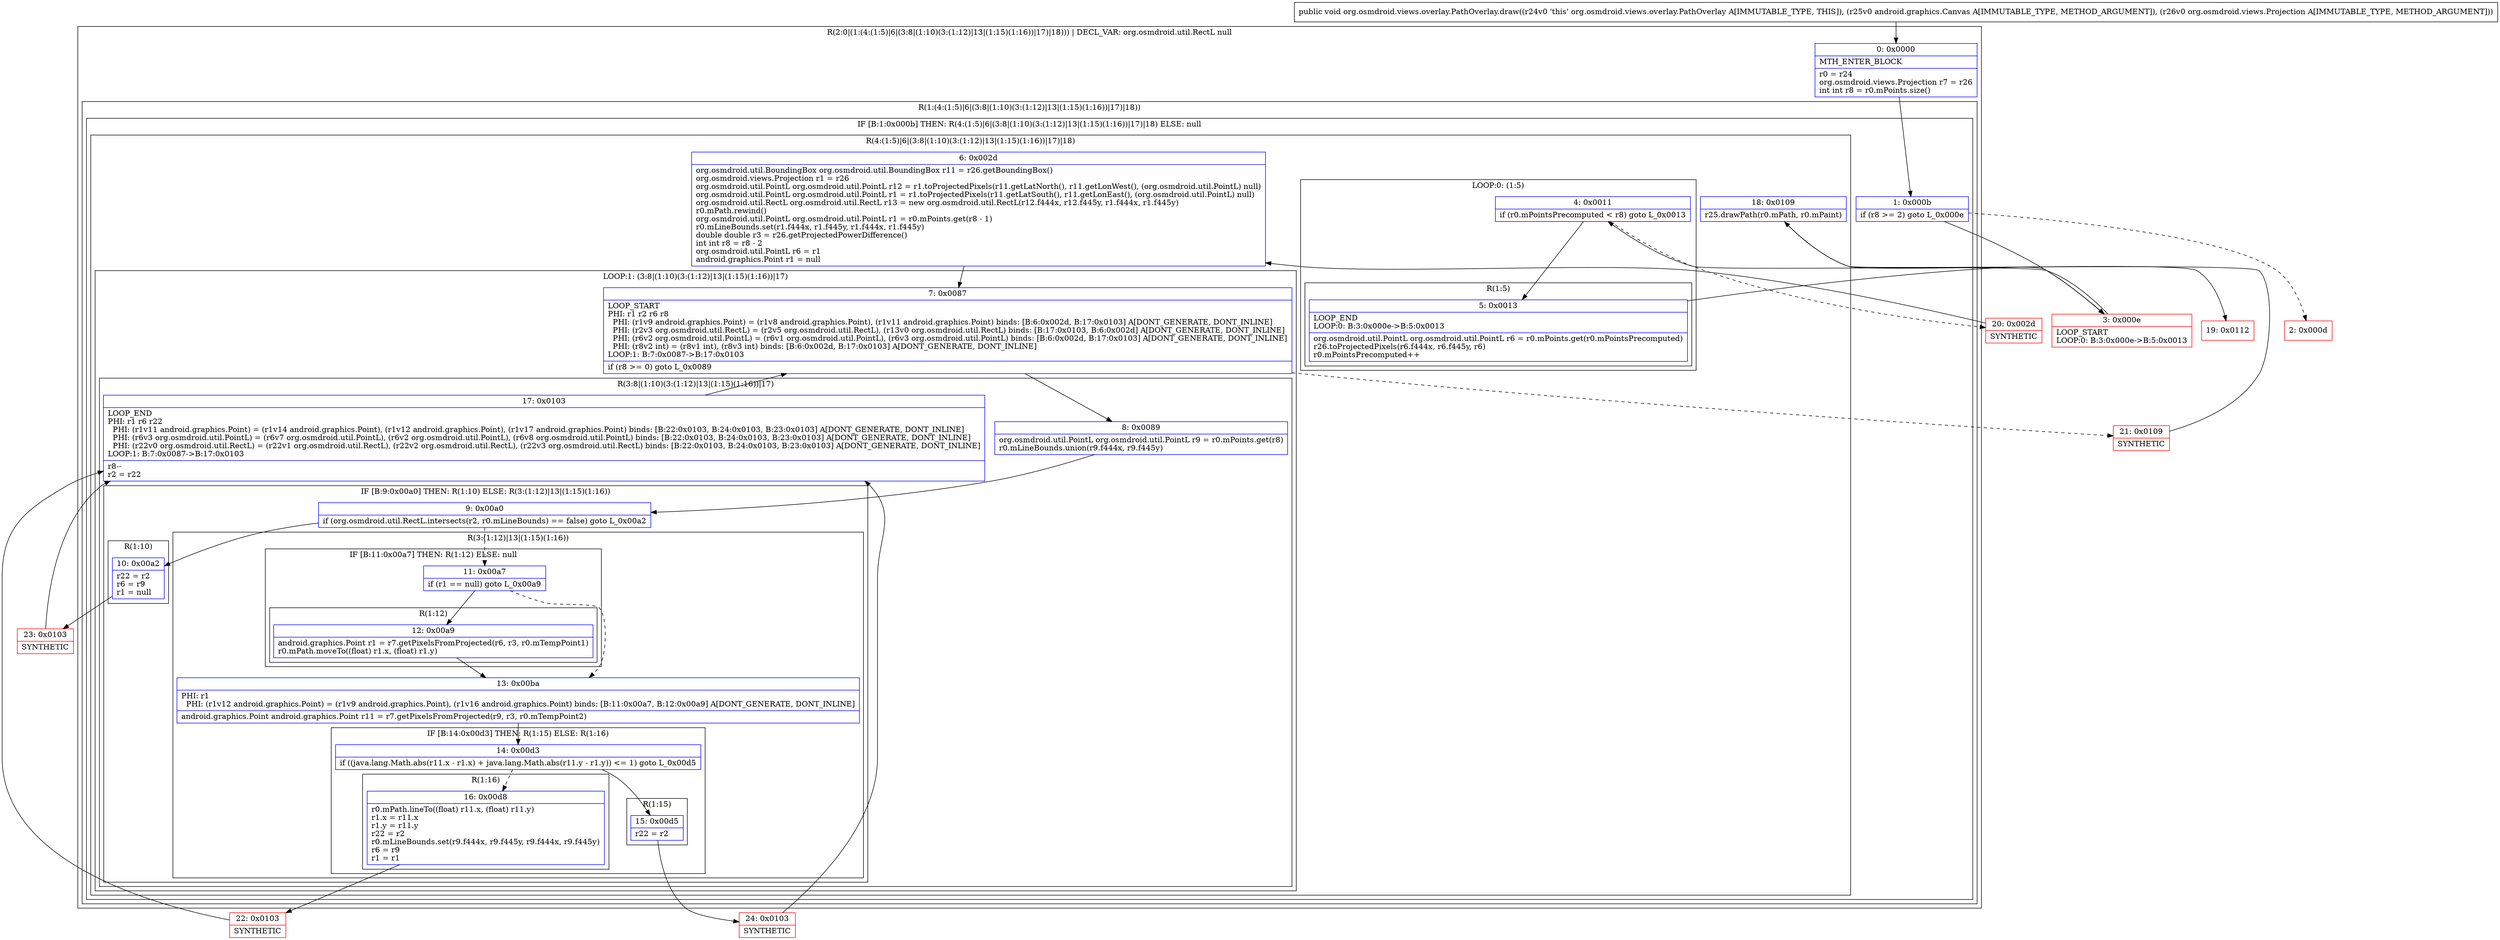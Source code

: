 digraph "CFG fororg.osmdroid.views.overlay.PathOverlay.draw(Landroid\/graphics\/Canvas;Lorg\/osmdroid\/views\/Projection;)V" {
subgraph cluster_Region_204864323 {
label = "R(2:0|(1:(4:(1:5)|6|(3:8|(1:10)(3:(1:12)|13|(1:15)(1:16))|17)|18))) | DECL_VAR: org.osmdroid.util.RectL null\l";
node [shape=record,color=blue];
Node_0 [shape=record,label="{0\:\ 0x0000|MTH_ENTER_BLOCK\l|r0 = r24\lorg.osmdroid.views.Projection r7 = r26\lint int r8 = r0.mPoints.size()\l}"];
subgraph cluster_Region_107248715 {
label = "R(1:(4:(1:5)|6|(3:8|(1:10)(3:(1:12)|13|(1:15)(1:16))|17)|18))";
node [shape=record,color=blue];
subgraph cluster_IfRegion_582570634 {
label = "IF [B:1:0x000b] THEN: R(4:(1:5)|6|(3:8|(1:10)(3:(1:12)|13|(1:15)(1:16))|17)|18) ELSE: null";
node [shape=record,color=blue];
Node_1 [shape=record,label="{1\:\ 0x000b|if (r8 \>= 2) goto L_0x000e\l}"];
subgraph cluster_Region_1628259643 {
label = "R(4:(1:5)|6|(3:8|(1:10)(3:(1:12)|13|(1:15)(1:16))|17)|18)";
node [shape=record,color=blue];
subgraph cluster_LoopRegion_32856701 {
label = "LOOP:0: (1:5)";
node [shape=record,color=blue];
Node_4 [shape=record,label="{4\:\ 0x0011|if (r0.mPointsPrecomputed \< r8) goto L_0x0013\l}"];
subgraph cluster_Region_1336429145 {
label = "R(1:5)";
node [shape=record,color=blue];
Node_5 [shape=record,label="{5\:\ 0x0013|LOOP_END\lLOOP:0: B:3:0x000e\-\>B:5:0x0013\l|org.osmdroid.util.PointL org.osmdroid.util.PointL r6 = r0.mPoints.get(r0.mPointsPrecomputed)\lr26.toProjectedPixels(r6.f444x, r6.f445y, r6)\lr0.mPointsPrecomputed++\l}"];
}
}
Node_6 [shape=record,label="{6\:\ 0x002d|org.osmdroid.util.BoundingBox org.osmdroid.util.BoundingBox r11 = r26.getBoundingBox()\lorg.osmdroid.views.Projection r1 = r26\lorg.osmdroid.util.PointL org.osmdroid.util.PointL r12 = r1.toProjectedPixels(r11.getLatNorth(), r11.getLonWest(), (org.osmdroid.util.PointL) null)\lorg.osmdroid.util.PointL org.osmdroid.util.PointL r1 = r1.toProjectedPixels(r11.getLatSouth(), r11.getLonEast(), (org.osmdroid.util.PointL) null)\lorg.osmdroid.util.RectL org.osmdroid.util.RectL r13 = new org.osmdroid.util.RectL(r12.f444x, r12.f445y, r1.f444x, r1.f445y)\lr0.mPath.rewind()\lorg.osmdroid.util.PointL org.osmdroid.util.PointL r1 = r0.mPoints.get(r8 \- 1)\lr0.mLineBounds.set(r1.f444x, r1.f445y, r1.f444x, r1.f445y)\ldouble double r3 = r26.getProjectedPowerDifference()\lint int r8 = r8 \- 2\lorg.osmdroid.util.PointL r6 = r1\landroid.graphics.Point r1 = null\l}"];
subgraph cluster_LoopRegion_548234931 {
label = "LOOP:1: (3:8|(1:10)(3:(1:12)|13|(1:15)(1:16))|17)";
node [shape=record,color=blue];
Node_7 [shape=record,label="{7\:\ 0x0087|LOOP_START\lPHI: r1 r2 r6 r8 \l  PHI: (r1v9 android.graphics.Point) = (r1v8 android.graphics.Point), (r1v11 android.graphics.Point) binds: [B:6:0x002d, B:17:0x0103] A[DONT_GENERATE, DONT_INLINE]\l  PHI: (r2v3 org.osmdroid.util.RectL) = (r2v5 org.osmdroid.util.RectL), (r13v0 org.osmdroid.util.RectL) binds: [B:17:0x0103, B:6:0x002d] A[DONT_GENERATE, DONT_INLINE]\l  PHI: (r6v2 org.osmdroid.util.PointL) = (r6v1 org.osmdroid.util.PointL), (r6v3 org.osmdroid.util.PointL) binds: [B:6:0x002d, B:17:0x0103] A[DONT_GENERATE, DONT_INLINE]\l  PHI: (r8v2 int) = (r8v1 int), (r8v3 int) binds: [B:6:0x002d, B:17:0x0103] A[DONT_GENERATE, DONT_INLINE]\lLOOP:1: B:7:0x0087\-\>B:17:0x0103\l|if (r8 \>= 0) goto L_0x0089\l}"];
subgraph cluster_Region_689674348 {
label = "R(3:8|(1:10)(3:(1:12)|13|(1:15)(1:16))|17)";
node [shape=record,color=blue];
Node_8 [shape=record,label="{8\:\ 0x0089|org.osmdroid.util.PointL org.osmdroid.util.PointL r9 = r0.mPoints.get(r8)\lr0.mLineBounds.union(r9.f444x, r9.f445y)\l}"];
subgraph cluster_IfRegion_1105113799 {
label = "IF [B:9:0x00a0] THEN: R(1:10) ELSE: R(3:(1:12)|13|(1:15)(1:16))";
node [shape=record,color=blue];
Node_9 [shape=record,label="{9\:\ 0x00a0|if (org.osmdroid.util.RectL.intersects(r2, r0.mLineBounds) == false) goto L_0x00a2\l}"];
subgraph cluster_Region_1792228915 {
label = "R(1:10)";
node [shape=record,color=blue];
Node_10 [shape=record,label="{10\:\ 0x00a2|r22 = r2\lr6 = r9\lr1 = null\l}"];
}
subgraph cluster_Region_1113671673 {
label = "R(3:(1:12)|13|(1:15)(1:16))";
node [shape=record,color=blue];
subgraph cluster_IfRegion_1409082931 {
label = "IF [B:11:0x00a7] THEN: R(1:12) ELSE: null";
node [shape=record,color=blue];
Node_11 [shape=record,label="{11\:\ 0x00a7|if (r1 == null) goto L_0x00a9\l}"];
subgraph cluster_Region_2070114159 {
label = "R(1:12)";
node [shape=record,color=blue];
Node_12 [shape=record,label="{12\:\ 0x00a9|android.graphics.Point r1 = r7.getPixelsFromProjected(r6, r3, r0.mTempPoint1)\lr0.mPath.moveTo((float) r1.x, (float) r1.y)\l}"];
}
}
Node_13 [shape=record,label="{13\:\ 0x00ba|PHI: r1 \l  PHI: (r1v12 android.graphics.Point) = (r1v9 android.graphics.Point), (r1v16 android.graphics.Point) binds: [B:11:0x00a7, B:12:0x00a9] A[DONT_GENERATE, DONT_INLINE]\l|android.graphics.Point android.graphics.Point r11 = r7.getPixelsFromProjected(r9, r3, r0.mTempPoint2)\l}"];
subgraph cluster_IfRegion_1456677985 {
label = "IF [B:14:0x00d3] THEN: R(1:15) ELSE: R(1:16)";
node [shape=record,color=blue];
Node_14 [shape=record,label="{14\:\ 0x00d3|if ((java.lang.Math.abs(r11.x \- r1.x) + java.lang.Math.abs(r11.y \- r1.y)) \<= 1) goto L_0x00d5\l}"];
subgraph cluster_Region_1643944655 {
label = "R(1:15)";
node [shape=record,color=blue];
Node_15 [shape=record,label="{15\:\ 0x00d5|r22 = r2\l}"];
}
subgraph cluster_Region_349283940 {
label = "R(1:16)";
node [shape=record,color=blue];
Node_16 [shape=record,label="{16\:\ 0x00d8|r0.mPath.lineTo((float) r11.x, (float) r11.y)\lr1.x = r11.x\lr1.y = r11.y\lr22 = r2\lr0.mLineBounds.set(r9.f444x, r9.f445y, r9.f444x, r9.f445y)\lr6 = r9\lr1 = r1\l}"];
}
}
}
}
Node_17 [shape=record,label="{17\:\ 0x0103|LOOP_END\lPHI: r1 r6 r22 \l  PHI: (r1v11 android.graphics.Point) = (r1v14 android.graphics.Point), (r1v12 android.graphics.Point), (r1v17 android.graphics.Point) binds: [B:22:0x0103, B:24:0x0103, B:23:0x0103] A[DONT_GENERATE, DONT_INLINE]\l  PHI: (r6v3 org.osmdroid.util.PointL) = (r6v7 org.osmdroid.util.PointL), (r6v2 org.osmdroid.util.PointL), (r6v8 org.osmdroid.util.PointL) binds: [B:22:0x0103, B:24:0x0103, B:23:0x0103] A[DONT_GENERATE, DONT_INLINE]\l  PHI: (r22v0 org.osmdroid.util.RectL) = (r22v1 org.osmdroid.util.RectL), (r22v2 org.osmdroid.util.RectL), (r22v3 org.osmdroid.util.RectL) binds: [B:22:0x0103, B:24:0x0103, B:23:0x0103] A[DONT_GENERATE, DONT_INLINE]\lLOOP:1: B:7:0x0087\-\>B:17:0x0103\l|r8\-\-\lr2 = r22\l}"];
}
}
Node_18 [shape=record,label="{18\:\ 0x0109|r25.drawPath(r0.mPath, r0.mPaint)\l}"];
}
}
}
}
Node_2 [shape=record,color=red,label="{2\:\ 0x000d}"];
Node_3 [shape=record,color=red,label="{3\:\ 0x000e|LOOP_START\lLOOP:0: B:3:0x000e\-\>B:5:0x0013\l}"];
Node_19 [shape=record,color=red,label="{19\:\ 0x0112}"];
Node_20 [shape=record,color=red,label="{20\:\ 0x002d|SYNTHETIC\l}"];
Node_21 [shape=record,color=red,label="{21\:\ 0x0109|SYNTHETIC\l}"];
Node_22 [shape=record,color=red,label="{22\:\ 0x0103|SYNTHETIC\l}"];
Node_23 [shape=record,color=red,label="{23\:\ 0x0103|SYNTHETIC\l}"];
Node_24 [shape=record,color=red,label="{24\:\ 0x0103|SYNTHETIC\l}"];
MethodNode[shape=record,label="{public void org.osmdroid.views.overlay.PathOverlay.draw((r24v0 'this' org.osmdroid.views.overlay.PathOverlay A[IMMUTABLE_TYPE, THIS]), (r25v0 android.graphics.Canvas A[IMMUTABLE_TYPE, METHOD_ARGUMENT]), (r26v0 org.osmdroid.views.Projection A[IMMUTABLE_TYPE, METHOD_ARGUMENT])) }"];
MethodNode -> Node_0;
Node_0 -> Node_1;
Node_1 -> Node_2[style=dashed];
Node_1 -> Node_3;
Node_4 -> Node_5;
Node_4 -> Node_20[style=dashed];
Node_5 -> Node_3;
Node_6 -> Node_7;
Node_7 -> Node_8;
Node_7 -> Node_21[style=dashed];
Node_8 -> Node_9;
Node_9 -> Node_10;
Node_9 -> Node_11[style=dashed];
Node_10 -> Node_23;
Node_11 -> Node_12;
Node_11 -> Node_13[style=dashed];
Node_12 -> Node_13;
Node_13 -> Node_14;
Node_14 -> Node_15;
Node_14 -> Node_16[style=dashed];
Node_15 -> Node_24;
Node_16 -> Node_22;
Node_17 -> Node_7;
Node_18 -> Node_19;
Node_3 -> Node_4;
Node_20 -> Node_6;
Node_21 -> Node_18;
Node_22 -> Node_17;
Node_23 -> Node_17;
Node_24 -> Node_17;
}

